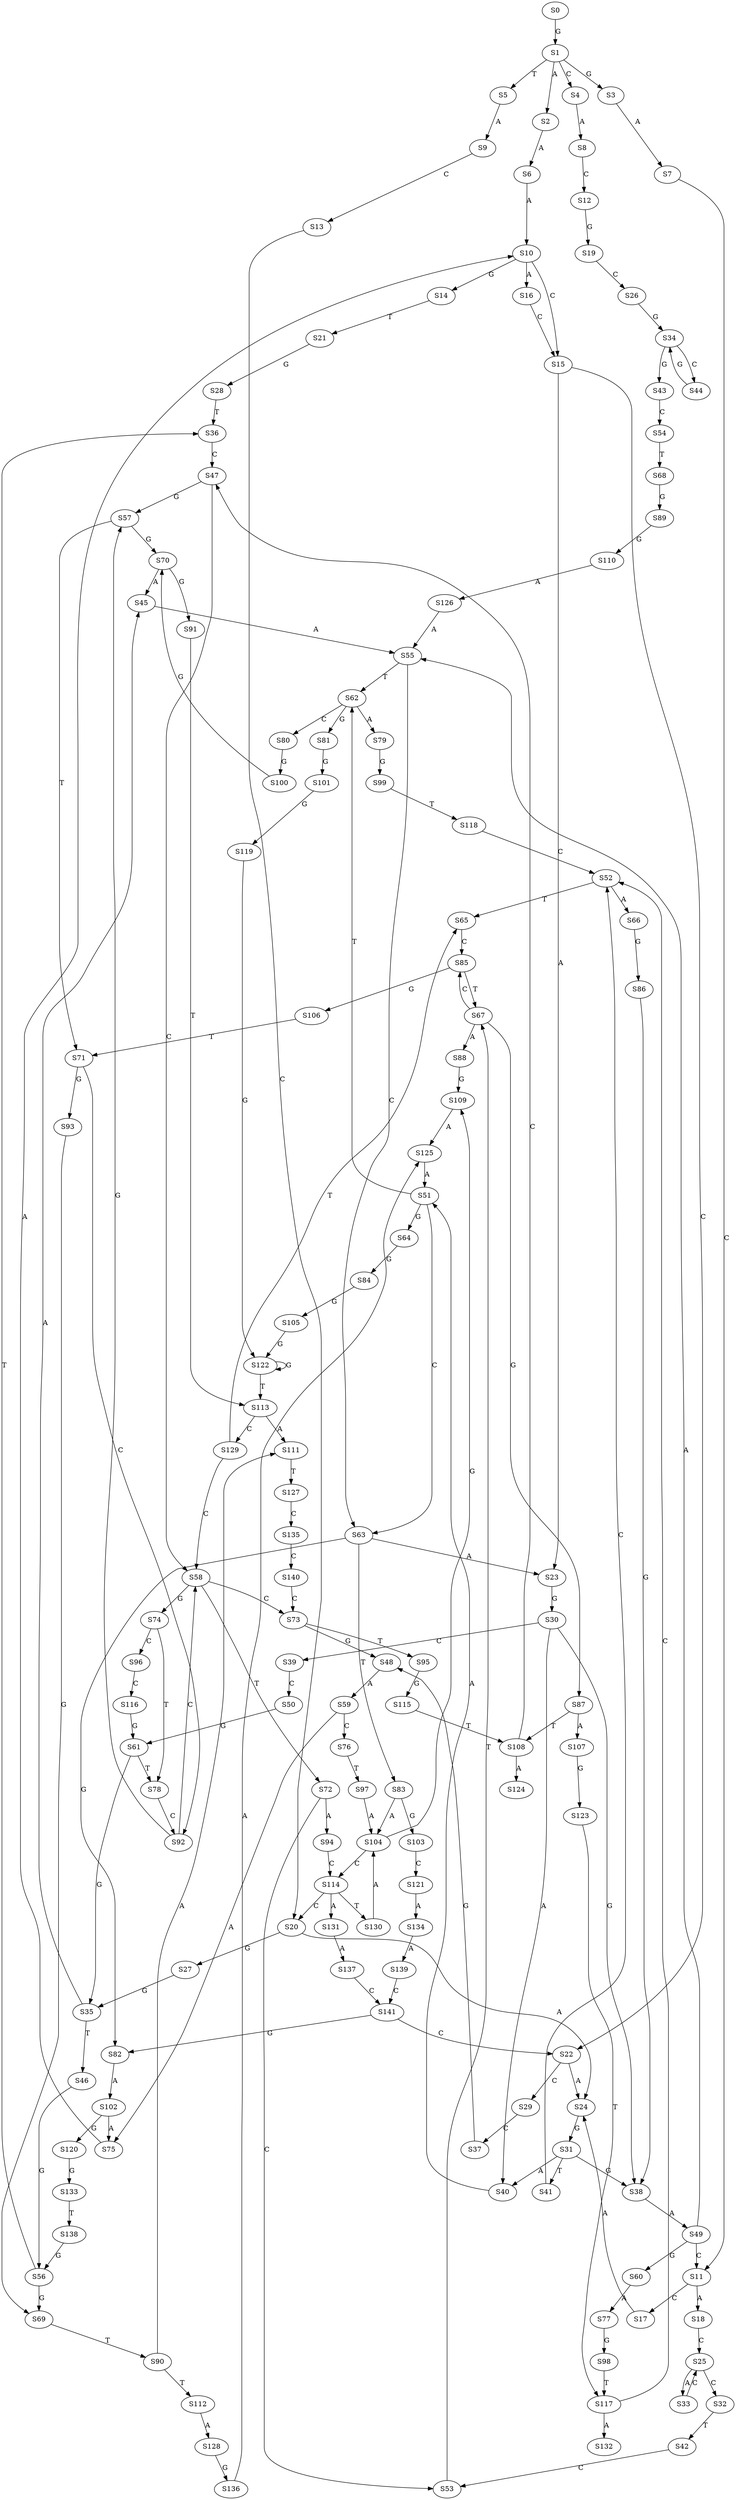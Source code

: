 strict digraph  {
	S0 -> S1 [ label = G ];
	S1 -> S2 [ label = A ];
	S1 -> S3 [ label = G ];
	S1 -> S4 [ label = C ];
	S1 -> S5 [ label = T ];
	S2 -> S6 [ label = A ];
	S3 -> S7 [ label = A ];
	S4 -> S8 [ label = A ];
	S5 -> S9 [ label = A ];
	S6 -> S10 [ label = A ];
	S7 -> S11 [ label = C ];
	S8 -> S12 [ label = C ];
	S9 -> S13 [ label = C ];
	S10 -> S14 [ label = G ];
	S10 -> S15 [ label = C ];
	S10 -> S16 [ label = A ];
	S11 -> S17 [ label = C ];
	S11 -> S18 [ label = A ];
	S12 -> S19 [ label = G ];
	S13 -> S20 [ label = C ];
	S14 -> S21 [ label = T ];
	S15 -> S22 [ label = C ];
	S15 -> S23 [ label = A ];
	S16 -> S15 [ label = C ];
	S17 -> S24 [ label = A ];
	S18 -> S25 [ label = C ];
	S19 -> S26 [ label = C ];
	S20 -> S24 [ label = A ];
	S20 -> S27 [ label = G ];
	S21 -> S28 [ label = G ];
	S22 -> S29 [ label = C ];
	S22 -> S24 [ label = A ];
	S23 -> S30 [ label = G ];
	S24 -> S31 [ label = G ];
	S25 -> S32 [ label = C ];
	S25 -> S33 [ label = A ];
	S26 -> S34 [ label = G ];
	S27 -> S35 [ label = G ];
	S28 -> S36 [ label = T ];
	S29 -> S37 [ label = C ];
	S30 -> S38 [ label = G ];
	S30 -> S39 [ label = C ];
	S30 -> S40 [ label = A ];
	S31 -> S41 [ label = T ];
	S31 -> S38 [ label = G ];
	S31 -> S40 [ label = A ];
	S32 -> S42 [ label = T ];
	S33 -> S25 [ label = C ];
	S34 -> S43 [ label = G ];
	S34 -> S44 [ label = C ];
	S35 -> S45 [ label = A ];
	S35 -> S46 [ label = T ];
	S36 -> S47 [ label = C ];
	S37 -> S48 [ label = G ];
	S38 -> S49 [ label = A ];
	S39 -> S50 [ label = C ];
	S40 -> S51 [ label = A ];
	S41 -> S52 [ label = C ];
	S42 -> S53 [ label = C ];
	S43 -> S54 [ label = C ];
	S44 -> S34 [ label = G ];
	S45 -> S55 [ label = A ];
	S46 -> S56 [ label = G ];
	S47 -> S57 [ label = G ];
	S47 -> S58 [ label = C ];
	S48 -> S59 [ label = A ];
	S49 -> S55 [ label = A ];
	S49 -> S11 [ label = C ];
	S49 -> S60 [ label = G ];
	S50 -> S61 [ label = G ];
	S51 -> S62 [ label = T ];
	S51 -> S63 [ label = C ];
	S51 -> S64 [ label = G ];
	S52 -> S65 [ label = T ];
	S52 -> S66 [ label = A ];
	S53 -> S67 [ label = T ];
	S54 -> S68 [ label = T ];
	S55 -> S62 [ label = T ];
	S55 -> S63 [ label = C ];
	S56 -> S36 [ label = T ];
	S56 -> S69 [ label = G ];
	S57 -> S70 [ label = G ];
	S57 -> S71 [ label = T ];
	S58 -> S72 [ label = T ];
	S58 -> S73 [ label = C ];
	S58 -> S74 [ label = G ];
	S59 -> S75 [ label = A ];
	S59 -> S76 [ label = C ];
	S60 -> S77 [ label = A ];
	S61 -> S78 [ label = T ];
	S61 -> S35 [ label = G ];
	S62 -> S79 [ label = A ];
	S62 -> S80 [ label = C ];
	S62 -> S81 [ label = G ];
	S63 -> S23 [ label = A ];
	S63 -> S82 [ label = G ];
	S63 -> S83 [ label = T ];
	S64 -> S84 [ label = G ];
	S65 -> S85 [ label = C ];
	S66 -> S86 [ label = G ];
	S67 -> S87 [ label = G ];
	S67 -> S85 [ label = C ];
	S67 -> S88 [ label = A ];
	S68 -> S89 [ label = G ];
	S69 -> S90 [ label = T ];
	S70 -> S45 [ label = A ];
	S70 -> S91 [ label = G ];
	S71 -> S92 [ label = C ];
	S71 -> S93 [ label = G ];
	S72 -> S94 [ label = A ];
	S72 -> S53 [ label = C ];
	S73 -> S48 [ label = G ];
	S73 -> S95 [ label = T ];
	S74 -> S96 [ label = C ];
	S74 -> S78 [ label = T ];
	S75 -> S10 [ label = A ];
	S76 -> S97 [ label = T ];
	S77 -> S98 [ label = G ];
	S78 -> S92 [ label = C ];
	S79 -> S99 [ label = G ];
	S80 -> S100 [ label = G ];
	S81 -> S101 [ label = G ];
	S82 -> S102 [ label = A ];
	S83 -> S103 [ label = G ];
	S83 -> S104 [ label = A ];
	S84 -> S105 [ label = G ];
	S85 -> S67 [ label = T ];
	S85 -> S106 [ label = G ];
	S86 -> S38 [ label = G ];
	S87 -> S107 [ label = A ];
	S87 -> S108 [ label = T ];
	S88 -> S109 [ label = G ];
	S89 -> S110 [ label = G ];
	S90 -> S111 [ label = A ];
	S90 -> S112 [ label = T ];
	S91 -> S113 [ label = T ];
	S92 -> S57 [ label = G ];
	S92 -> S58 [ label = C ];
	S93 -> S69 [ label = G ];
	S94 -> S114 [ label = C ];
	S95 -> S115 [ label = G ];
	S96 -> S116 [ label = C ];
	S97 -> S104 [ label = A ];
	S98 -> S117 [ label = T ];
	S99 -> S118 [ label = T ];
	S100 -> S70 [ label = G ];
	S101 -> S119 [ label = G ];
	S102 -> S120 [ label = G ];
	S102 -> S75 [ label = A ];
	S103 -> S121 [ label = C ];
	S104 -> S109 [ label = G ];
	S104 -> S114 [ label = C ];
	S105 -> S122 [ label = G ];
	S106 -> S71 [ label = T ];
	S107 -> S123 [ label = G ];
	S108 -> S124 [ label = A ];
	S108 -> S47 [ label = C ];
	S109 -> S125 [ label = A ];
	S110 -> S126 [ label = A ];
	S111 -> S127 [ label = T ];
	S112 -> S128 [ label = A ];
	S113 -> S111 [ label = A ];
	S113 -> S129 [ label = C ];
	S114 -> S20 [ label = C ];
	S114 -> S130 [ label = T ];
	S114 -> S131 [ label = A ];
	S115 -> S108 [ label = T ];
	S116 -> S61 [ label = G ];
	S117 -> S132 [ label = A ];
	S117 -> S52 [ label = C ];
	S118 -> S52 [ label = C ];
	S119 -> S122 [ label = G ];
	S120 -> S133 [ label = G ];
	S121 -> S134 [ label = A ];
	S122 -> S113 [ label = T ];
	S122 -> S122 [ label = G ];
	S123 -> S117 [ label = T ];
	S125 -> S51 [ label = A ];
	S126 -> S55 [ label = A ];
	S127 -> S135 [ label = C ];
	S128 -> S136 [ label = G ];
	S129 -> S58 [ label = C ];
	S129 -> S65 [ label = T ];
	S130 -> S104 [ label = A ];
	S131 -> S137 [ label = A ];
	S133 -> S138 [ label = T ];
	S134 -> S139 [ label = A ];
	S135 -> S140 [ label = C ];
	S136 -> S125 [ label = A ];
	S137 -> S141 [ label = C ];
	S138 -> S56 [ label = G ];
	S139 -> S141 [ label = C ];
	S140 -> S73 [ label = C ];
	S141 -> S22 [ label = C ];
	S141 -> S82 [ label = G ];
}
